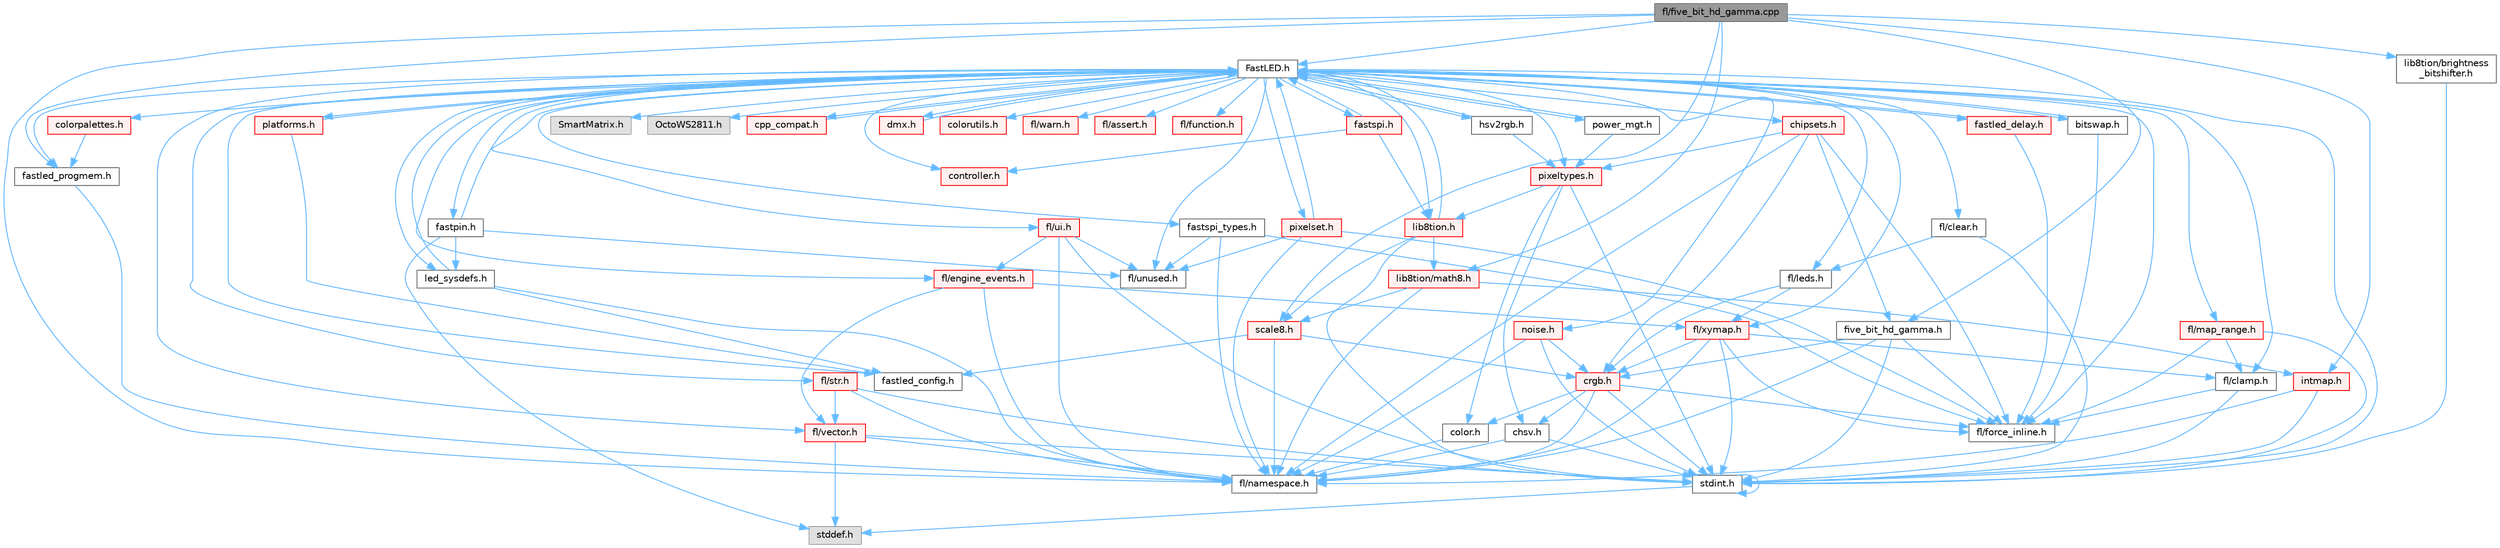 digraph "fl/five_bit_hd_gamma.cpp"
{
 // INTERACTIVE_SVG=YES
 // LATEX_PDF_SIZE
  bgcolor="transparent";
  edge [fontname=Helvetica,fontsize=10,labelfontname=Helvetica,labelfontsize=10];
  node [fontname=Helvetica,fontsize=10,shape=box,height=0.2,width=0.4];
  Node1 [id="Node000001",label="fl/five_bit_hd_gamma.cpp",height=0.2,width=0.4,color="gray40", fillcolor="grey60", style="filled", fontcolor="black",tooltip="Defines functions for five-bit gamma correction."];
  Node1 -> Node2 [id="edge1_Node000001_Node000002",color="steelblue1",style="solid",tooltip=" "];
  Node2 [id="Node000002",label="five_bit_hd_gamma.h",height=0.2,width=0.4,color="grey40", fillcolor="white", style="filled",URL="$dc/d44/five__bit__hd__gamma_8h.html",tooltip="Declares functions for five-bit gamma correction."];
  Node2 -> Node3 [id="edge2_Node000002_Node000003",color="steelblue1",style="solid",tooltip=" "];
  Node3 [id="Node000003",label="stdint.h",height=0.2,width=0.4,color="grey40", fillcolor="white", style="filled",URL="$df/dd8/stdint_8h.html",tooltip=" "];
  Node3 -> Node4 [id="edge3_Node000003_Node000004",color="steelblue1",style="solid",tooltip=" "];
  Node4 [id="Node000004",label="stddef.h",height=0.2,width=0.4,color="grey60", fillcolor="#E0E0E0", style="filled",tooltip=" "];
  Node3 -> Node3 [id="edge4_Node000003_Node000003",color="steelblue1",style="solid",tooltip=" "];
  Node2 -> Node5 [id="edge5_Node000002_Node000005",color="steelblue1",style="solid",tooltip=" "];
  Node5 [id="Node000005",label="crgb.h",height=0.2,width=0.4,color="red", fillcolor="#FFF0F0", style="filled",URL="$db/dd1/crgb_8h.html",tooltip="Defines the red, green, and blue (RGB) pixel struct."];
  Node5 -> Node3 [id="edge6_Node000005_Node000003",color="steelblue1",style="solid",tooltip=" "];
  Node5 -> Node6 [id="edge7_Node000005_Node000006",color="steelblue1",style="solid",tooltip=" "];
  Node6 [id="Node000006",label="chsv.h",height=0.2,width=0.4,color="grey40", fillcolor="white", style="filled",URL="$d8/dd0/chsv_8h.html",tooltip="Defines the hue, saturation, and value (HSV) pixel struct."];
  Node6 -> Node3 [id="edge8_Node000006_Node000003",color="steelblue1",style="solid",tooltip=" "];
  Node6 -> Node7 [id="edge9_Node000006_Node000007",color="steelblue1",style="solid",tooltip=" "];
  Node7 [id="Node000007",label="fl/namespace.h",height=0.2,width=0.4,color="grey40", fillcolor="white", style="filled",URL="$df/d2a/namespace_8h.html",tooltip="Implements the FastLED namespace macros."];
  Node5 -> Node7 [id="edge10_Node000005_Node000007",color="steelblue1",style="solid",tooltip=" "];
  Node5 -> Node8 [id="edge11_Node000005_Node000008",color="steelblue1",style="solid",tooltip=" "];
  Node8 [id="Node000008",label="color.h",height=0.2,width=0.4,color="grey40", fillcolor="white", style="filled",URL="$d2/d6b/src_2color_8h.html",tooltip="Contains definitions for color correction and temperature."];
  Node8 -> Node7 [id="edge12_Node000008_Node000007",color="steelblue1",style="solid",tooltip=" "];
  Node5 -> Node10 [id="edge13_Node000005_Node000010",color="steelblue1",style="solid",tooltip=" "];
  Node10 [id="Node000010",label="fl/force_inline.h",height=0.2,width=0.4,color="grey40", fillcolor="white", style="filled",URL="$d4/d64/force__inline_8h.html",tooltip=" "];
  Node2 -> Node10 [id="edge14_Node000002_Node000010",color="steelblue1",style="solid",tooltip=" "];
  Node2 -> Node7 [id="edge15_Node000002_Node000007",color="steelblue1",style="solid",tooltip=" "];
  Node1 -> Node13 [id="edge16_Node000001_Node000013",color="steelblue1",style="solid",tooltip=" "];
  Node13 [id="Node000013",label="FastLED.h",height=0.2,width=0.4,color="grey40", fillcolor="white", style="filled",URL="$db/d97/_fast_l_e_d_8h.html",tooltip="central include file for FastLED, defines the CFastLED class/object"];
  Node13 -> Node3 [id="edge17_Node000013_Node000003",color="steelblue1",style="solid",tooltip=" "];
  Node13 -> Node14 [id="edge18_Node000013_Node000014",color="steelblue1",style="solid",tooltip=" "];
  Node14 [id="Node000014",label="SmartMatrix.h",height=0.2,width=0.4,color="grey60", fillcolor="#E0E0E0", style="filled",tooltip=" "];
  Node13 -> Node15 [id="edge19_Node000013_Node000015",color="steelblue1",style="solid",tooltip=" "];
  Node15 [id="Node000015",label="OctoWS2811.h",height=0.2,width=0.4,color="grey60", fillcolor="#E0E0E0", style="filled",tooltip=" "];
  Node13 -> Node10 [id="edge20_Node000013_Node000010",color="steelblue1",style="solid",tooltip=" "];
  Node13 -> Node16 [id="edge21_Node000013_Node000016",color="steelblue1",style="solid",tooltip=" "];
  Node16 [id="Node000016",label="cpp_compat.h",height=0.2,width=0.4,color="red", fillcolor="#FFF0F0", style="filled",URL="$d9/d13/cpp__compat_8h.html",tooltip="Compatibility functions based on C++ version."];
  Node16 -> Node13 [id="edge22_Node000016_Node000013",color="steelblue1",style="solid",tooltip=" "];
  Node13 -> Node18 [id="edge23_Node000013_Node000018",color="steelblue1",style="solid",tooltip=" "];
  Node18 [id="Node000018",label="fastled_config.h",height=0.2,width=0.4,color="grey40", fillcolor="white", style="filled",URL="$d5/d11/fastled__config_8h.html",tooltip="Contains definitions that can be used to configure FastLED at compile time."];
  Node13 -> Node19 [id="edge24_Node000013_Node000019",color="steelblue1",style="solid",tooltip=" "];
  Node19 [id="Node000019",label="led_sysdefs.h",height=0.2,width=0.4,color="grey40", fillcolor="white", style="filled",URL="$d9/d3e/led__sysdefs_8h.html",tooltip="Determines which platform system definitions to include."];
  Node19 -> Node13 [id="edge25_Node000019_Node000013",color="steelblue1",style="solid",tooltip=" "];
  Node19 -> Node18 [id="edge26_Node000019_Node000018",color="steelblue1",style="solid",tooltip=" "];
  Node19 -> Node7 [id="edge27_Node000019_Node000007",color="steelblue1",style="solid",tooltip=" "];
  Node13 -> Node20 [id="edge28_Node000013_Node000020",color="steelblue1",style="solid",tooltip=" "];
  Node20 [id="Node000020",label="fastled_delay.h",height=0.2,width=0.4,color="red", fillcolor="#FFF0F0", style="filled",URL="$d0/da8/fastled__delay_8h.html",tooltip="Utility functions and classes for managing delay cycles."];
  Node20 -> Node13 [id="edge29_Node000020_Node000013",color="steelblue1",style="solid",tooltip=" "];
  Node20 -> Node10 [id="edge30_Node000020_Node000010",color="steelblue1",style="solid",tooltip=" "];
  Node13 -> Node22 [id="edge31_Node000013_Node000022",color="steelblue1",style="solid",tooltip=" "];
  Node22 [id="Node000022",label="bitswap.h",height=0.2,width=0.4,color="grey40", fillcolor="white", style="filled",URL="$de/ded/bitswap_8h.html",tooltip="Functions for doing a rotation of bits/bytes used by parallel output."];
  Node22 -> Node13 [id="edge32_Node000022_Node000013",color="steelblue1",style="solid",tooltip=" "];
  Node22 -> Node10 [id="edge33_Node000022_Node000010",color="steelblue1",style="solid",tooltip=" "];
  Node13 -> Node23 [id="edge34_Node000013_Node000023",color="steelblue1",style="solid",tooltip=" "];
  Node23 [id="Node000023",label="controller.h",height=0.2,width=0.4,color="red", fillcolor="#FFF0F0", style="filled",URL="$d2/dd9/controller_8h.html",tooltip="deprecated: base definitions used by led controllers for writing out led data"];
  Node13 -> Node68 [id="edge35_Node000013_Node000068",color="steelblue1",style="solid",tooltip=" "];
  Node68 [id="Node000068",label="fastpin.h",height=0.2,width=0.4,color="grey40", fillcolor="white", style="filled",URL="$db/d65/fastpin_8h.html",tooltip="Class base definitions for defining fast pin access."];
  Node68 -> Node13 [id="edge36_Node000068_Node000013",color="steelblue1",style="solid",tooltip=" "];
  Node68 -> Node19 [id="edge37_Node000068_Node000019",color="steelblue1",style="solid",tooltip=" "];
  Node68 -> Node4 [id="edge38_Node000068_Node000004",color="steelblue1",style="solid",tooltip=" "];
  Node68 -> Node55 [id="edge39_Node000068_Node000055",color="steelblue1",style="solid",tooltip=" "];
  Node55 [id="Node000055",label="fl/unused.h",height=0.2,width=0.4,color="grey40", fillcolor="white", style="filled",URL="$d8/d4b/unused_8h.html",tooltip=" "];
  Node13 -> Node69 [id="edge40_Node000013_Node000069",color="steelblue1",style="solid",tooltip=" "];
  Node69 [id="Node000069",label="fastspi_types.h",height=0.2,width=0.4,color="grey40", fillcolor="white", style="filled",URL="$d2/ddb/fastspi__types_8h.html",tooltip="Data types and constants used by SPI interfaces."];
  Node69 -> Node10 [id="edge41_Node000069_Node000010",color="steelblue1",style="solid",tooltip=" "];
  Node69 -> Node7 [id="edge42_Node000069_Node000007",color="steelblue1",style="solid",tooltip=" "];
  Node69 -> Node55 [id="edge43_Node000069_Node000055",color="steelblue1",style="solid",tooltip=" "];
  Node13 -> Node70 [id="edge44_Node000013_Node000070",color="steelblue1",style="solid",tooltip=" "];
  Node70 [id="Node000070",label="dmx.h",height=0.2,width=0.4,color="red", fillcolor="#FFF0F0", style="filled",URL="$d3/de1/dmx_8h.html",tooltip="Defines the DMX512-based LED controllers."];
  Node70 -> Node13 [id="edge45_Node000070_Node000013",color="steelblue1",style="solid",tooltip=" "];
  Node13 -> Node73 [id="edge46_Node000013_Node000073",color="steelblue1",style="solid",tooltip=" "];
  Node73 [id="Node000073",label="platforms.h",height=0.2,width=0.4,color="red", fillcolor="#FFF0F0", style="filled",URL="$da/dc9/platforms_8h.html",tooltip="Determines which platforms headers to include."];
  Node73 -> Node13 [id="edge47_Node000073_Node000013",color="steelblue1",style="solid",tooltip=" "];
  Node73 -> Node18 [id="edge48_Node000073_Node000018",color="steelblue1",style="solid",tooltip=" "];
  Node13 -> Node75 [id="edge49_Node000013_Node000075",color="steelblue1",style="solid",tooltip=" "];
  Node75 [id="Node000075",label="fastled_progmem.h",height=0.2,width=0.4,color="grey40", fillcolor="white", style="filled",URL="$df/dab/fastled__progmem_8h.html",tooltip="Wrapper definitions to allow seamless use of PROGMEM in environments that have it."];
  Node75 -> Node7 [id="edge50_Node000075_Node000007",color="steelblue1",style="solid",tooltip=" "];
  Node13 -> Node26 [id="edge51_Node000013_Node000026",color="steelblue1",style="solid",tooltip=" "];
  Node26 [id="Node000026",label="lib8tion.h",height=0.2,width=0.4,color="red", fillcolor="#FFF0F0", style="filled",URL="$df/da5/lib8tion_8h.html",tooltip="Fast, efficient 8-bit math functions specifically designed for high-performance LED programming."];
  Node26 -> Node13 [id="edge52_Node000026_Node000013",color="steelblue1",style="solid",tooltip=" "];
  Node26 -> Node3 [id="edge53_Node000026_Node000003",color="steelblue1",style="solid",tooltip=" "];
  Node26 -> Node43 [id="edge54_Node000026_Node000043",color="steelblue1",style="solid",tooltip=" "];
  Node43 [id="Node000043",label="lib8tion/math8.h",height=0.2,width=0.4,color="red", fillcolor="#FFF0F0", style="filled",URL="$d5/dd1/math8_8h.html",tooltip="Fast, efficient 8-bit math functions specifically designed for high-performance LED programming."];
  Node43 -> Node44 [id="edge55_Node000043_Node000044",color="steelblue1",style="solid",tooltip=" "];
  Node44 [id="Node000044",label="scale8.h",height=0.2,width=0.4,color="red", fillcolor="#FFF0F0", style="filled",URL="$db/d91/scale8_8h.html",tooltip="Fast, efficient 8-bit scaling functions specifically designed for high-performance LED programming."];
  Node44 -> Node5 [id="edge56_Node000044_Node000005",color="steelblue1",style="solid",tooltip=" "];
  Node44 -> Node7 [id="edge57_Node000044_Node000007",color="steelblue1",style="solid",tooltip=" "];
  Node44 -> Node18 [id="edge58_Node000044_Node000018",color="steelblue1",style="solid",tooltip=" "];
  Node43 -> Node45 [id="edge59_Node000043_Node000045",color="steelblue1",style="solid",tooltip=" "];
  Node45 [id="Node000045",label="intmap.h",height=0.2,width=0.4,color="red", fillcolor="#FFF0F0", style="filled",URL="$d8/d54/intmap_8h.html",tooltip="Defines integer mapping functions."];
  Node45 -> Node7 [id="edge60_Node000045_Node000007",color="steelblue1",style="solid",tooltip=" "];
  Node45 -> Node3 [id="edge61_Node000045_Node000003",color="steelblue1",style="solid",tooltip=" "];
  Node43 -> Node7 [id="edge62_Node000043_Node000007",color="steelblue1",style="solid",tooltip=" "];
  Node26 -> Node44 [id="edge63_Node000026_Node000044",color="steelblue1",style="solid",tooltip=" "];
  Node13 -> Node25 [id="edge64_Node000013_Node000025",color="steelblue1",style="solid",tooltip=" "];
  Node25 [id="Node000025",label="pixeltypes.h",height=0.2,width=0.4,color="red", fillcolor="#FFF0F0", style="filled",URL="$d2/dba/pixeltypes_8h.html",tooltip="Includes defintions for RGB and HSV pixels."];
  Node25 -> Node3 [id="edge65_Node000025_Node000003",color="steelblue1",style="solid",tooltip=" "];
  Node25 -> Node26 [id="edge66_Node000025_Node000026",color="steelblue1",style="solid",tooltip=" "];
  Node25 -> Node8 [id="edge67_Node000025_Node000008",color="steelblue1",style="solid",tooltip=" "];
  Node25 -> Node6 [id="edge68_Node000025_Node000006",color="steelblue1",style="solid",tooltip=" "];
  Node13 -> Node76 [id="edge69_Node000013_Node000076",color="steelblue1",style="solid",tooltip=" "];
  Node76 [id="Node000076",label="hsv2rgb.h",height=0.2,width=0.4,color="grey40", fillcolor="white", style="filled",URL="$de/d9a/hsv2rgb_8h.html",tooltip="Functions to convert from the HSV colorspace to the RGB colorspace."];
  Node76 -> Node13 [id="edge70_Node000076_Node000013",color="steelblue1",style="solid",tooltip=" "];
  Node76 -> Node25 [id="edge71_Node000076_Node000025",color="steelblue1",style="solid",tooltip=" "];
  Node13 -> Node77 [id="edge72_Node000013_Node000077",color="steelblue1",style="solid",tooltip=" "];
  Node77 [id="Node000077",label="colorutils.h",height=0.2,width=0.4,color="red", fillcolor="#FFF0F0", style="filled",URL="$d1/dfb/colorutils_8h.html",tooltip=" "];
  Node13 -> Node83 [id="edge73_Node000013_Node000083",color="steelblue1",style="solid",tooltip=" "];
  Node83 [id="Node000083",label="pixelset.h",height=0.2,width=0.4,color="red", fillcolor="#FFF0F0", style="filled",URL="$d4/d46/pixelset_8h.html",tooltip="Declares classes for managing logical groups of LEDs."];
  Node83 -> Node10 [id="edge74_Node000083_Node000010",color="steelblue1",style="solid",tooltip=" "];
  Node83 -> Node7 [id="edge75_Node000083_Node000007",color="steelblue1",style="solid",tooltip=" "];
  Node83 -> Node55 [id="edge76_Node000083_Node000055",color="steelblue1",style="solid",tooltip=" "];
  Node83 -> Node13 [id="edge77_Node000083_Node000013",color="steelblue1",style="solid",tooltip=" "];
  Node13 -> Node85 [id="edge78_Node000013_Node000085",color="steelblue1",style="solid",tooltip=" "];
  Node85 [id="Node000085",label="colorpalettes.h",height=0.2,width=0.4,color="red", fillcolor="#FFF0F0", style="filled",URL="$dc/dcc/colorpalettes_8h.html",tooltip="Declarations for the predefined color palettes supplied by FastLED."];
  Node85 -> Node75 [id="edge79_Node000085_Node000075",color="steelblue1",style="solid",tooltip=" "];
  Node13 -> Node86 [id="edge80_Node000013_Node000086",color="steelblue1",style="solid",tooltip=" "];
  Node86 [id="Node000086",label="noise.h",height=0.2,width=0.4,color="red", fillcolor="#FFF0F0", style="filled",URL="$d1/d31/noise_8h.html",tooltip="Functions to generate and fill arrays with noise."];
  Node86 -> Node3 [id="edge81_Node000086_Node000003",color="steelblue1",style="solid",tooltip=" "];
  Node86 -> Node5 [id="edge82_Node000086_Node000005",color="steelblue1",style="solid",tooltip=" "];
  Node86 -> Node7 [id="edge83_Node000086_Node000007",color="steelblue1",style="solid",tooltip=" "];
  Node13 -> Node87 [id="edge84_Node000013_Node000087",color="steelblue1",style="solid",tooltip=" "];
  Node87 [id="Node000087",label="power_mgt.h",height=0.2,width=0.4,color="grey40", fillcolor="white", style="filled",URL="$dc/d5b/power__mgt_8h.html",tooltip="Functions to limit the power used by FastLED."];
  Node87 -> Node13 [id="edge85_Node000087_Node000013",color="steelblue1",style="solid",tooltip=" "];
  Node87 -> Node25 [id="edge86_Node000087_Node000025",color="steelblue1",style="solid",tooltip=" "];
  Node13 -> Node88 [id="edge87_Node000013_Node000088",color="steelblue1",style="solid",tooltip=" "];
  Node88 [id="Node000088",label="fastspi.h",height=0.2,width=0.4,color="red", fillcolor="#FFF0F0", style="filled",URL="$d6/ddc/fastspi_8h.html",tooltip="Serial peripheral interface (SPI) definitions per platform."];
  Node88 -> Node13 [id="edge88_Node000088_Node000013",color="steelblue1",style="solid",tooltip=" "];
  Node88 -> Node23 [id="edge89_Node000088_Node000023",color="steelblue1",style="solid",tooltip=" "];
  Node88 -> Node26 [id="edge90_Node000088_Node000026",color="steelblue1",style="solid",tooltip=" "];
  Node13 -> Node90 [id="edge91_Node000013_Node000090",color="steelblue1",style="solid",tooltip=" "];
  Node90 [id="Node000090",label="chipsets.h",height=0.2,width=0.4,color="red", fillcolor="#FFF0F0", style="filled",URL="$db/d66/chipsets_8h.html",tooltip="Contains the bulk of the definitions for the various LED chipsets supported."];
  Node90 -> Node25 [id="edge92_Node000090_Node000025",color="steelblue1",style="solid",tooltip=" "];
  Node90 -> Node2 [id="edge93_Node000090_Node000002",color="steelblue1",style="solid",tooltip=" "];
  Node90 -> Node10 [id="edge94_Node000090_Node000010",color="steelblue1",style="solid",tooltip=" "];
  Node90 -> Node5 [id="edge95_Node000090_Node000005",color="steelblue1",style="solid",tooltip=" "];
  Node90 -> Node7 [id="edge96_Node000090_Node000007",color="steelblue1",style="solid",tooltip=" "];
  Node13 -> Node56 [id="edge97_Node000013_Node000056",color="steelblue1",style="solid",tooltip=" "];
  Node56 [id="Node000056",label="fl/engine_events.h",height=0.2,width=0.4,color="red", fillcolor="#FFF0F0", style="filled",URL="$db/dc0/engine__events_8h.html",tooltip=" "];
  Node56 -> Node7 [id="edge98_Node000056_Node000007",color="steelblue1",style="solid",tooltip=" "];
  Node56 -> Node39 [id="edge99_Node000056_Node000039",color="steelblue1",style="solid",tooltip=" "];
  Node39 [id="Node000039",label="fl/vector.h",height=0.2,width=0.4,color="red", fillcolor="#FFF0F0", style="filled",URL="$d6/d68/vector_8h.html",tooltip=" "];
  Node39 -> Node4 [id="edge100_Node000039_Node000004",color="steelblue1",style="solid",tooltip=" "];
  Node39 -> Node3 [id="edge101_Node000039_Node000003",color="steelblue1",style="solid",tooltip=" "];
  Node39 -> Node7 [id="edge102_Node000039_Node000007",color="steelblue1",style="solid",tooltip=" "];
  Node56 -> Node65 [id="edge103_Node000056_Node000065",color="steelblue1",style="solid",tooltip=" "];
  Node65 [id="Node000065",label="fl/xymap.h",height=0.2,width=0.4,color="red", fillcolor="#FFF0F0", style="filled",URL="$da/d61/xymap_8h.html",tooltip=" "];
  Node65 -> Node3 [id="edge104_Node000065_Node000003",color="steelblue1",style="solid",tooltip=" "];
  Node65 -> Node5 [id="edge105_Node000065_Node000005",color="steelblue1",style="solid",tooltip=" "];
  Node65 -> Node34 [id="edge106_Node000065_Node000034",color="steelblue1",style="solid",tooltip=" "];
  Node34 [id="Node000034",label="fl/clamp.h",height=0.2,width=0.4,color="grey40", fillcolor="white", style="filled",URL="$d6/dd3/clamp_8h.html",tooltip=" "];
  Node34 -> Node3 [id="edge107_Node000034_Node000003",color="steelblue1",style="solid",tooltip=" "];
  Node34 -> Node10 [id="edge108_Node000034_Node000010",color="steelblue1",style="solid",tooltip=" "];
  Node65 -> Node10 [id="edge109_Node000065_Node000010",color="steelblue1",style="solid",tooltip=" "];
  Node65 -> Node7 [id="edge110_Node000065_Node000007",color="steelblue1",style="solid",tooltip=" "];
  Node13 -> Node91 [id="edge111_Node000013_Node000091",color="steelblue1",style="solid",tooltip=" "];
  Node91 [id="Node000091",label="fl/leds.h",height=0.2,width=0.4,color="grey40", fillcolor="white", style="filled",URL="$da/d78/leds_8h.html",tooltip=" "];
  Node91 -> Node5 [id="edge112_Node000091_Node000005",color="steelblue1",style="solid",tooltip=" "];
  Node91 -> Node65 [id="edge113_Node000091_Node000065",color="steelblue1",style="solid",tooltip=" "];
  Node13 -> Node31 [id="edge114_Node000013_Node000031",color="steelblue1",style="solid",tooltip=" "];
  Node31 [id="Node000031",label="fl/str.h",height=0.2,width=0.4,color="red", fillcolor="#FFF0F0", style="filled",URL="$d1/d93/str_8h.html",tooltip=" "];
  Node31 -> Node3 [id="edge115_Node000031_Node000003",color="steelblue1",style="solid",tooltip=" "];
  Node31 -> Node7 [id="edge116_Node000031_Node000007",color="steelblue1",style="solid",tooltip=" "];
  Node31 -> Node39 [id="edge117_Node000031_Node000039",color="steelblue1",style="solid",tooltip=" "];
  Node13 -> Node65 [id="edge118_Node000013_Node000065",color="steelblue1",style="solid",tooltip=" "];
  Node13 -> Node34 [id="edge119_Node000013_Node000034",color="steelblue1",style="solid",tooltip=" "];
  Node13 -> Node35 [id="edge120_Node000013_Node000035",color="steelblue1",style="solid",tooltip=" "];
  Node35 [id="Node000035",label="fl/map_range.h",height=0.2,width=0.4,color="red", fillcolor="#FFF0F0", style="filled",URL="$d1/d47/map__range_8h.html",tooltip=" "];
  Node35 -> Node3 [id="edge121_Node000035_Node000003",color="steelblue1",style="solid",tooltip=" "];
  Node35 -> Node34 [id="edge122_Node000035_Node000034",color="steelblue1",style="solid",tooltip=" "];
  Node35 -> Node10 [id="edge123_Node000035_Node000010",color="steelblue1",style="solid",tooltip=" "];
  Node13 -> Node92 [id="edge124_Node000013_Node000092",color="steelblue1",style="solid",tooltip=" "];
  Node92 [id="Node000092",label="fl/warn.h",height=0.2,width=0.4,color="red", fillcolor="#FFF0F0", style="filled",URL="$de/d77/warn_8h.html",tooltip=" "];
  Node13 -> Node61 [id="edge125_Node000013_Node000061",color="steelblue1",style="solid",tooltip=" "];
  Node61 [id="Node000061",label="fl/assert.h",height=0.2,width=0.4,color="red", fillcolor="#FFF0F0", style="filled",URL="$dc/da7/assert_8h.html",tooltip=" "];
  Node13 -> Node55 [id="edge126_Node000013_Node000055",color="steelblue1",style="solid",tooltip=" "];
  Node13 -> Node39 [id="edge127_Node000013_Node000039",color="steelblue1",style="solid",tooltip=" "];
  Node13 -> Node95 [id="edge128_Node000013_Node000095",color="steelblue1",style="solid",tooltip=" "];
  Node95 [id="Node000095",label="fl/function.h",height=0.2,width=0.4,color="red", fillcolor="#FFF0F0", style="filled",URL="$dd/d67/function_8h.html",tooltip=" "];
  Node13 -> Node96 [id="edge129_Node000013_Node000096",color="steelblue1",style="solid",tooltip=" "];
  Node96 [id="Node000096",label="fl/clear.h",height=0.2,width=0.4,color="grey40", fillcolor="white", style="filled",URL="$df/db0/clear_8h.html",tooltip=" "];
  Node96 -> Node91 [id="edge130_Node000096_Node000091",color="steelblue1",style="solid",tooltip=" "];
  Node96 -> Node3 [id="edge131_Node000096_Node000003",color="steelblue1",style="solid",tooltip=" "];
  Node13 -> Node97 [id="edge132_Node000013_Node000097",color="steelblue1",style="solid",tooltip=" "];
  Node97 [id="Node000097",label="fl/ui.h",height=0.2,width=0.4,color="red", fillcolor="#FFF0F0", style="filled",URL="$d9/d3b/ui_8h.html",tooltip=" "];
  Node97 -> Node3 [id="edge133_Node000097_Node000003",color="steelblue1",style="solid",tooltip=" "];
  Node97 -> Node56 [id="edge134_Node000097_Node000056",color="steelblue1",style="solid",tooltip=" "];
  Node97 -> Node7 [id="edge135_Node000097_Node000007",color="steelblue1",style="solid",tooltip=" "];
  Node97 -> Node55 [id="edge136_Node000097_Node000055",color="steelblue1",style="solid",tooltip=" "];
  Node1 -> Node75 [id="edge137_Node000001_Node000075",color="steelblue1",style="solid",tooltip=" "];
  Node1 -> Node7 [id="edge138_Node000001_Node000007",color="steelblue1",style="solid",tooltip=" "];
  Node1 -> Node104 [id="edge139_Node000001_Node000104",color="steelblue1",style="solid",tooltip=" "];
  Node104 [id="Node000104",label="lib8tion/brightness\l_bitshifter.h",height=0.2,width=0.4,color="grey40", fillcolor="white", style="filled",URL="$d5/d25/brightness__bitshifter_8h.html",tooltip="Defines brightness bitshifting functions."];
  Node104 -> Node3 [id="edge140_Node000104_Node000003",color="steelblue1",style="solid",tooltip=" "];
  Node1 -> Node45 [id="edge141_Node000001_Node000045",color="steelblue1",style="solid",tooltip=" "];
  Node1 -> Node43 [id="edge142_Node000001_Node000043",color="steelblue1",style="solid",tooltip=" "];
  Node1 -> Node44 [id="edge143_Node000001_Node000044",color="steelblue1",style="solid",tooltip=" "];
}
